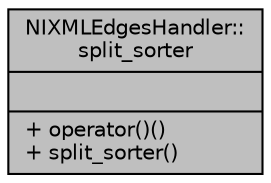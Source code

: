 digraph "NIXMLEdgesHandler::split_sorter"
{
  edge [fontname="Helvetica",fontsize="10",labelfontname="Helvetica",labelfontsize="10"];
  node [fontname="Helvetica",fontsize="10",shape=record];
  Node1 [label="{NIXMLEdgesHandler::\lsplit_sorter\n||+ operator()()\l+ split_sorter()\l}",height=0.2,width=0.4,color="black", fillcolor="grey75", style="filled", fontcolor="black"];
}
